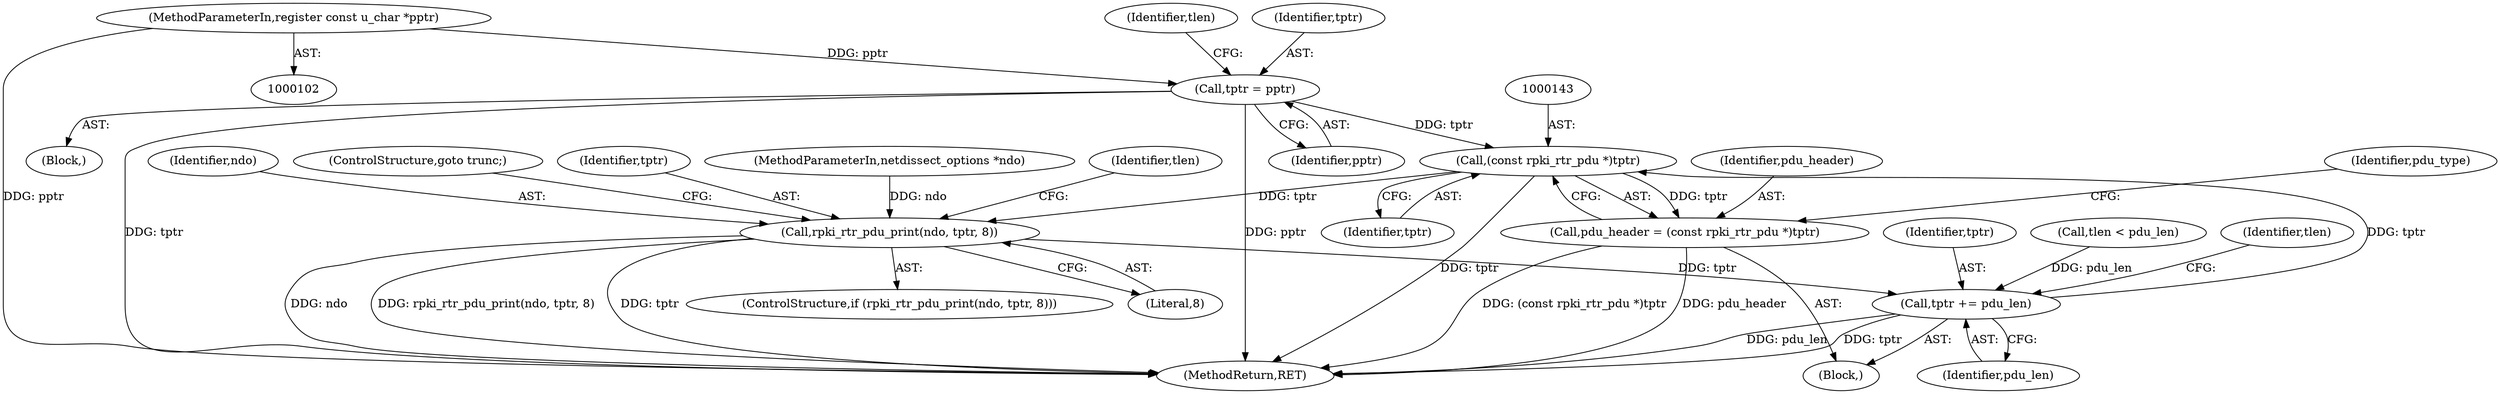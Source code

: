 digraph "1_tcpdump_83c64fce3a5226b080e535f5131a8a318f30e79b_0@pointer" {
"1000112" [label="(Call,tptr = pptr)"];
"1000104" [label="(MethodParameterIn,register const u_char *pptr)"];
"1000142" [label="(Call,(const rpki_rtr_pdu *)tptr)"];
"1000140" [label="(Call,pdu_header = (const rpki_rtr_pdu *)tptr)"];
"1000175" [label="(Call,rpki_rtr_pdu_print(ndo, tptr, 8))"];
"1000183" [label="(Call,tptr += pdu_len)"];
"1000112" [label="(Call,tptr = pptr)"];
"1000116" [label="(Identifier,tlen)"];
"1000174" [label="(ControlStructure,if (rpki_rtr_pdu_print(ndo, tptr, 8)))"];
"1000144" [label="(Identifier,tptr)"];
"1000183" [label="(Call,tptr += pdu_len)"];
"1000114" [label="(Identifier,pptr)"];
"1000178" [label="(Literal,8)"];
"1000184" [label="(Identifier,tptr)"];
"1000194" [label="(MethodReturn,RET)"];
"1000142" [label="(Call,(const rpki_rtr_pdu *)tptr)"];
"1000113" [label="(Identifier,tptr)"];
"1000169" [label="(Call,tlen < pdu_len)"];
"1000181" [label="(Identifier,tlen)"];
"1000185" [label="(Identifier,pdu_len)"];
"1000134" [label="(Block,)"];
"1000176" [label="(Identifier,ndo)"];
"1000140" [label="(Call,pdu_header = (const rpki_rtr_pdu *)tptr)"];
"1000141" [label="(Identifier,pdu_header)"];
"1000104" [label="(MethodParameterIn,register const u_char *pptr)"];
"1000106" [label="(Block,)"];
"1000179" [label="(ControlStructure,goto trunc;)"];
"1000177" [label="(Identifier,tptr)"];
"1000103" [label="(MethodParameterIn,netdissect_options *ndo)"];
"1000175" [label="(Call,rpki_rtr_pdu_print(ndo, tptr, 8))"];
"1000146" [label="(Identifier,pdu_type)"];
"1000131" [label="(Identifier,tlen)"];
"1000112" -> "1000106"  [label="AST: "];
"1000112" -> "1000114"  [label="CFG: "];
"1000113" -> "1000112"  [label="AST: "];
"1000114" -> "1000112"  [label="AST: "];
"1000116" -> "1000112"  [label="CFG: "];
"1000112" -> "1000194"  [label="DDG: pptr"];
"1000112" -> "1000194"  [label="DDG: tptr"];
"1000104" -> "1000112"  [label="DDG: pptr"];
"1000112" -> "1000142"  [label="DDG: tptr"];
"1000104" -> "1000102"  [label="AST: "];
"1000104" -> "1000194"  [label="DDG: pptr"];
"1000142" -> "1000140"  [label="AST: "];
"1000142" -> "1000144"  [label="CFG: "];
"1000143" -> "1000142"  [label="AST: "];
"1000144" -> "1000142"  [label="AST: "];
"1000140" -> "1000142"  [label="CFG: "];
"1000142" -> "1000194"  [label="DDG: tptr"];
"1000142" -> "1000140"  [label="DDG: tptr"];
"1000183" -> "1000142"  [label="DDG: tptr"];
"1000142" -> "1000175"  [label="DDG: tptr"];
"1000140" -> "1000134"  [label="AST: "];
"1000141" -> "1000140"  [label="AST: "];
"1000146" -> "1000140"  [label="CFG: "];
"1000140" -> "1000194"  [label="DDG: (const rpki_rtr_pdu *)tptr"];
"1000140" -> "1000194"  [label="DDG: pdu_header"];
"1000175" -> "1000174"  [label="AST: "];
"1000175" -> "1000178"  [label="CFG: "];
"1000176" -> "1000175"  [label="AST: "];
"1000177" -> "1000175"  [label="AST: "];
"1000178" -> "1000175"  [label="AST: "];
"1000179" -> "1000175"  [label="CFG: "];
"1000181" -> "1000175"  [label="CFG: "];
"1000175" -> "1000194"  [label="DDG: ndo"];
"1000175" -> "1000194"  [label="DDG: rpki_rtr_pdu_print(ndo, tptr, 8)"];
"1000175" -> "1000194"  [label="DDG: tptr"];
"1000103" -> "1000175"  [label="DDG: ndo"];
"1000175" -> "1000183"  [label="DDG: tptr"];
"1000183" -> "1000134"  [label="AST: "];
"1000183" -> "1000185"  [label="CFG: "];
"1000184" -> "1000183"  [label="AST: "];
"1000185" -> "1000183"  [label="AST: "];
"1000131" -> "1000183"  [label="CFG: "];
"1000183" -> "1000194"  [label="DDG: pdu_len"];
"1000183" -> "1000194"  [label="DDG: tptr"];
"1000169" -> "1000183"  [label="DDG: pdu_len"];
}
